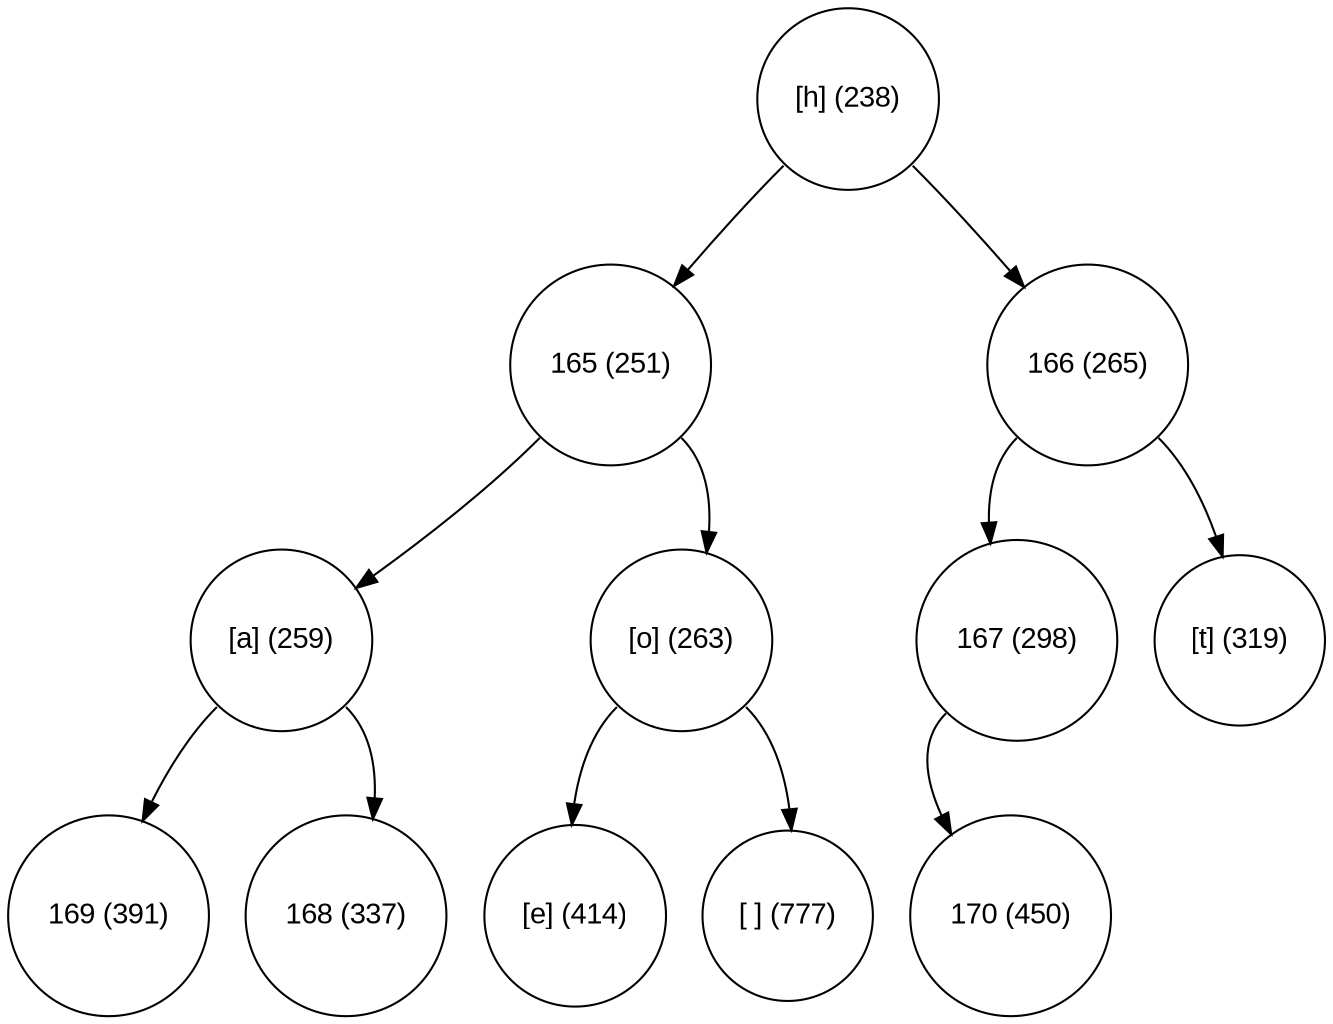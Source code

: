 digraph move_down {
	node [fontname="Arial", shape="circle", width=0.5]; 

	0 [label = "[h] (238)"];
	0:sw -> 1;
	1 [label = "165 (251)"];
	1:sw -> 3;
	3 [label = "[a] (259)"];
	3:sw -> 7;
	7 [label = "169 (391)"];
	3:se -> 8;
	8 [label = "168 (337)"];
	1:se -> 4;
	4 [label = "[o] (263)"];
	4:sw -> 9;
	9 [label = "[e] (414)"];
	4:se -> 10;
	10 [label = "[ ] (777)"];
	0:se -> 2;
	2 [label = "166 (265)"];
	2:sw -> 5;
	5 [label = "167 (298)"];
	5:sw -> 11;
	11 [label = "170 (450)"];
	2:se -> 6;
	6 [label = "[t] (319)"];
}
